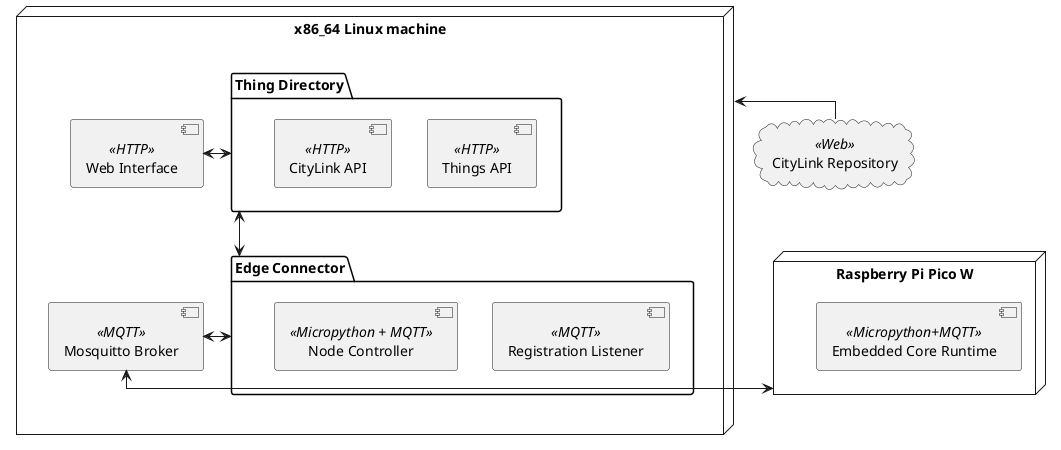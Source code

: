 @startuml
hide empty members
skinparam linetype ortho

cloud "CityLink Repository" as git << Web >>

node "x86_64 Linux machine" as pc {
    package "Edge Connector" as con {
        component "Registration Listener" as regl <<MQTT>>
        component "Node Controller" as nctrl <<Micropython + MQTT>>
    }

    package "Thing Directory" as thingD {
        component "Things API" as WoTApi << HTTP >>
        component "CityLink API" as clApi << HTTP >>
    }

    component "Web Interface" as web << HTTP >>
    component "Mosquitto Broker" as broker << MQTT >>

    con <-r-> broker
    con <-u-> thingD
    web <-r-> thingD
}

node "Raspberry Pi Pico W" as pico {
    component "Embedded Core Runtime" as rt << Micropython+MQTT>>
}

pc <-r-- git
broker <-r--> pico

@enduml
